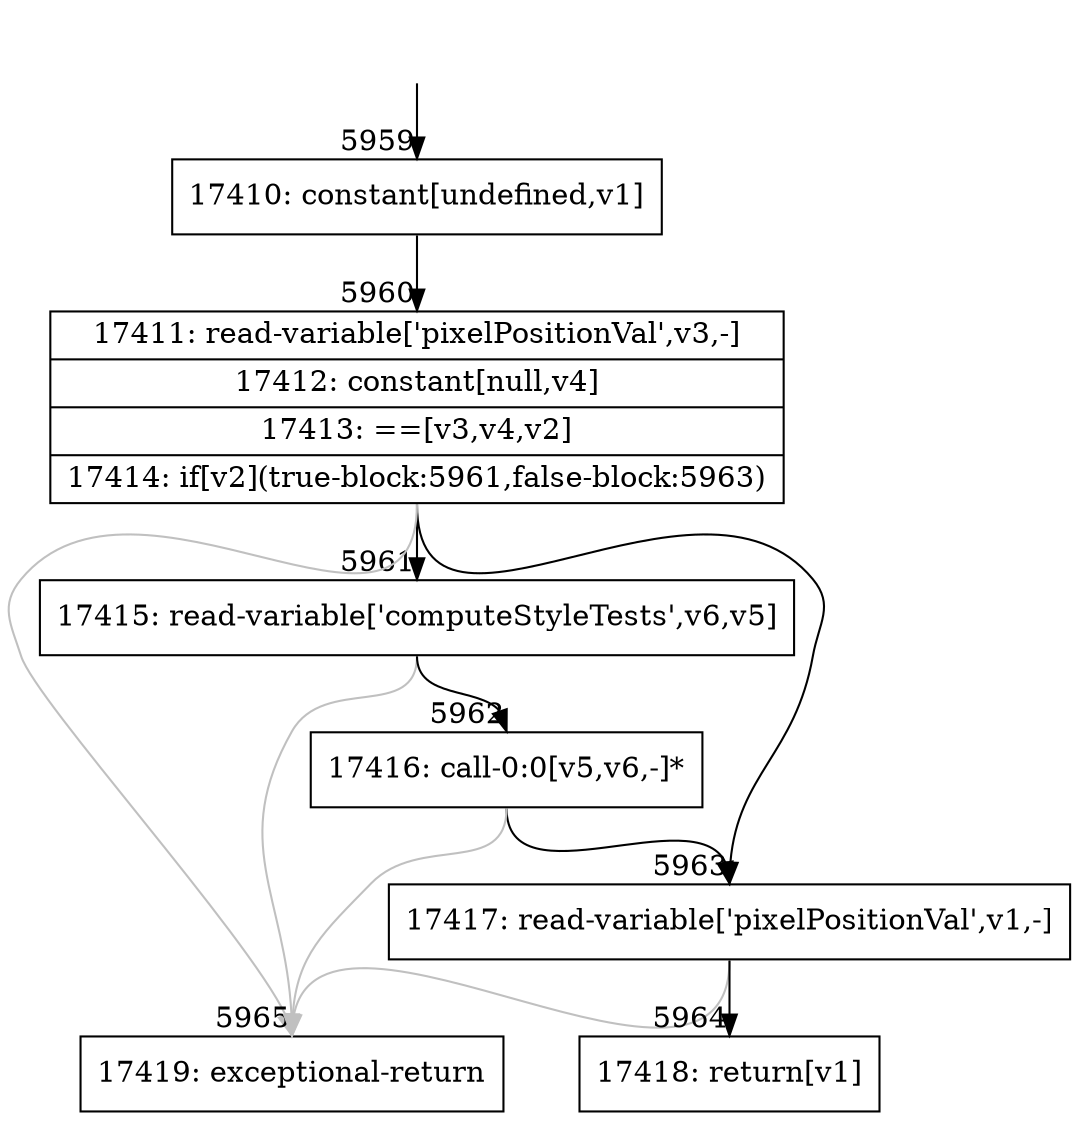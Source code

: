 digraph {
rankdir="TD"
BB_entry372[shape=none,label=""];
BB_entry372 -> BB5959 [tailport=s, headport=n, headlabel="    5959"]
BB5959 [shape=record label="{17410: constant[undefined,v1]}" ] 
BB5959 -> BB5960 [tailport=s, headport=n, headlabel="      5960"]
BB5960 [shape=record label="{17411: read-variable['pixelPositionVal',v3,-]|17412: constant[null,v4]|17413: ==[v3,v4,v2]|17414: if[v2](true-block:5961,false-block:5963)}" ] 
BB5960 -> BB5961 [tailport=s, headport=n, headlabel="      5961"]
BB5960 -> BB5963 [tailport=s, headport=n, headlabel="      5963"]
BB5960 -> BB5965 [tailport=s, headport=n, color=gray, headlabel="      5965"]
BB5961 [shape=record label="{17415: read-variable['computeStyleTests',v6,v5]}" ] 
BB5961 -> BB5962 [tailport=s, headport=n, headlabel="      5962"]
BB5961 -> BB5965 [tailport=s, headport=n, color=gray]
BB5962 [shape=record label="{17416: call-0:0[v5,v6,-]*}" ] 
BB5962 -> BB5963 [tailport=s, headport=n]
BB5962 -> BB5965 [tailport=s, headport=n, color=gray]
BB5963 [shape=record label="{17417: read-variable['pixelPositionVal',v1,-]}" ] 
BB5963 -> BB5964 [tailport=s, headport=n, headlabel="      5964"]
BB5963 -> BB5965 [tailport=s, headport=n, color=gray]
BB5964 [shape=record label="{17418: return[v1]}" ] 
BB5965 [shape=record label="{17419: exceptional-return}" ] 
}
